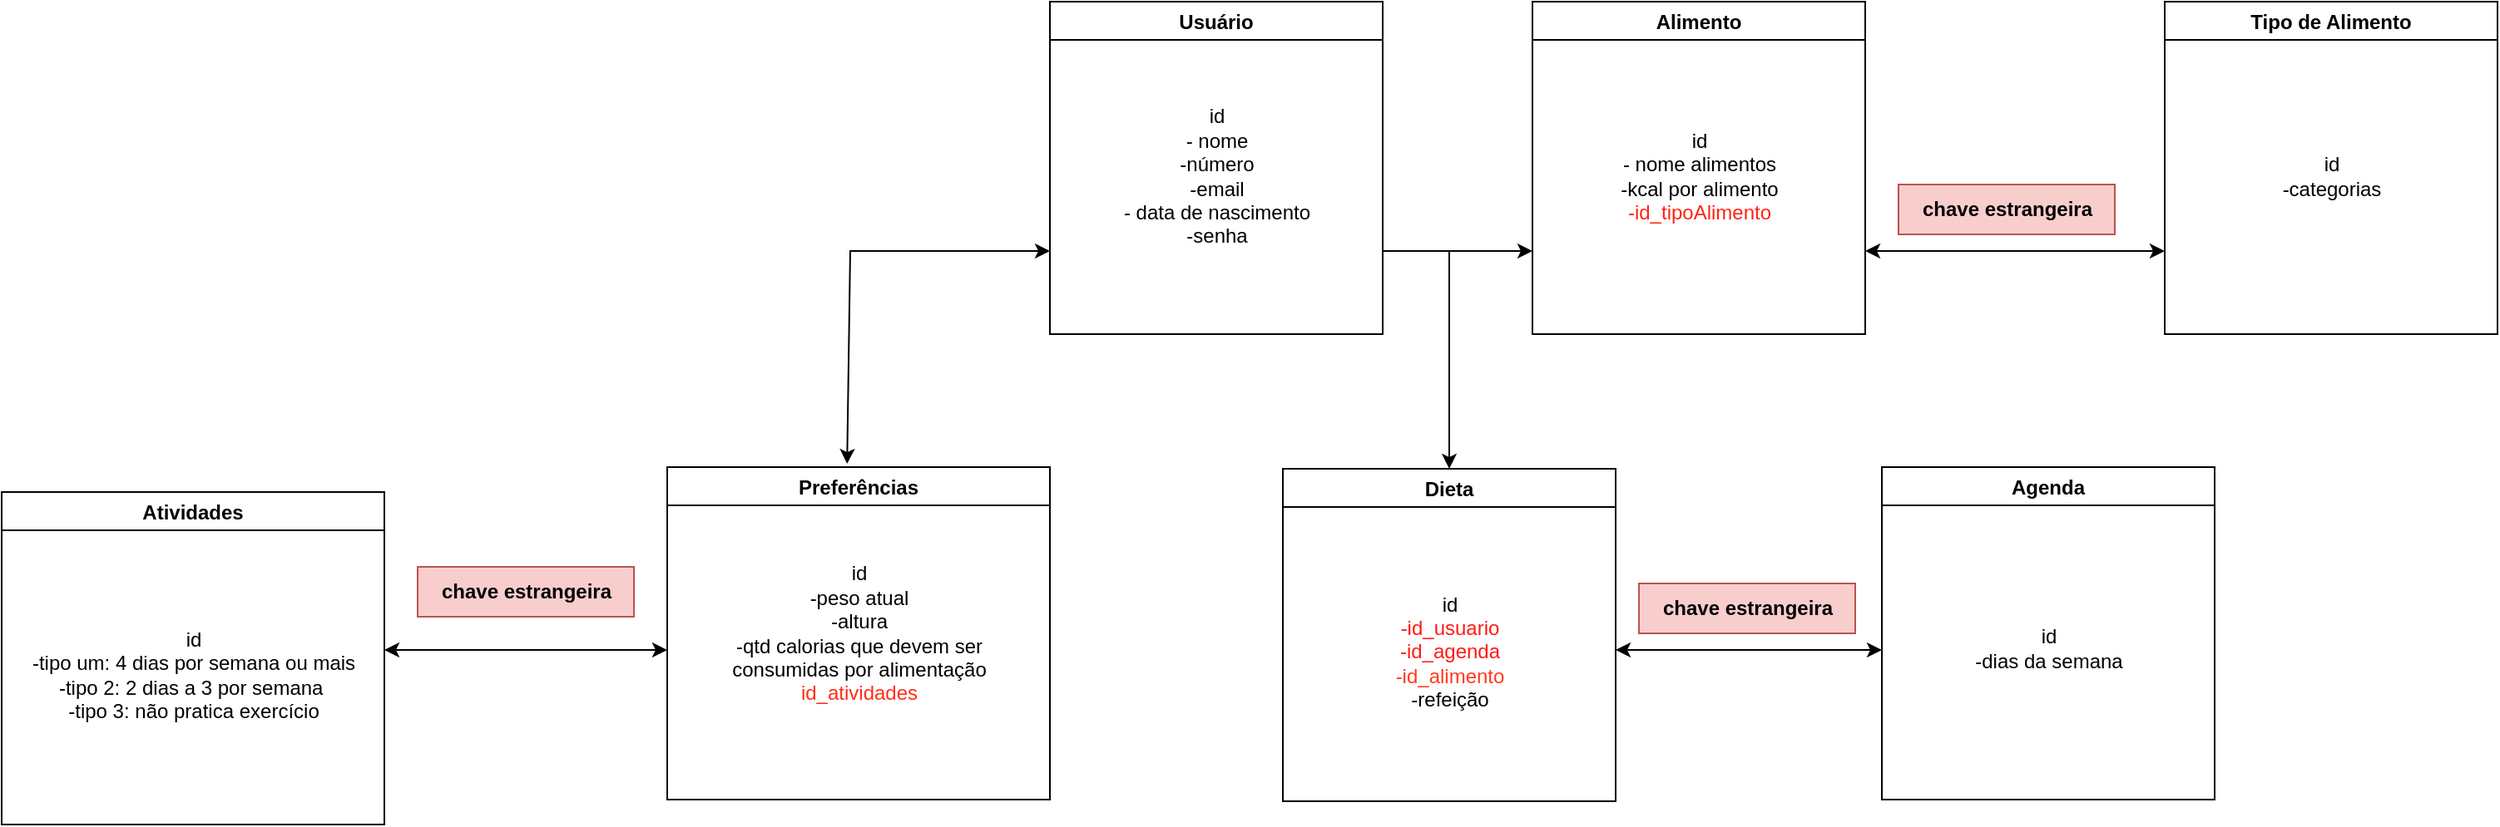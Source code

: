 <mxfile version="20.7.2" type="device"><diagram id="D7TlFocIKVH5g727k0Tv" name="Página-1"><mxGraphModel dx="1941" dy="616" grid="1" gridSize="10" guides="1" tooltips="1" connect="1" arrows="1" fold="1" page="1" pageScale="1" pageWidth="827" pageHeight="1169" math="0" shadow="0"><root><mxCell id="0"/><mxCell id="1" parent="0"/><mxCell id="6_ywHrAEWiwWeD_JIyDd-3" value="Usuário" style="swimlane;" parent="1" vertex="1"><mxGeometry x="60" y="90" width="200" height="200" as="geometry"/></mxCell><mxCell id="6_ywHrAEWiwWeD_JIyDd-18" value="id&lt;br&gt;- nome&lt;br&gt;-número&lt;br&gt;-email&lt;br&gt;- data de nascimento&lt;br&gt;-senha" style="text;html=1;align=center;verticalAlign=middle;resizable=0;points=[];autosize=1;strokeColor=none;fillColor=none;" parent="6_ywHrAEWiwWeD_JIyDd-3" vertex="1"><mxGeometry x="30" y="55" width="140" height="100" as="geometry"/></mxCell><mxCell id="6_ywHrAEWiwWeD_JIyDd-4" value="Alimento" style="swimlane;" parent="1" vertex="1"><mxGeometry x="350" y="90" width="200" height="200" as="geometry"/></mxCell><mxCell id="6_ywHrAEWiwWeD_JIyDd-21" value="id&lt;br&gt;- nome alimentos&lt;br&gt;-kcal por alimento&lt;br&gt;&lt;font color=&quot;#ff2414&quot;&gt;-id_tipoAlimento&lt;/font&gt;" style="text;html=1;align=center;verticalAlign=middle;resizable=0;points=[];autosize=1;strokeColor=none;fillColor=none;" parent="6_ywHrAEWiwWeD_JIyDd-4" vertex="1"><mxGeometry x="40" y="70" width="120" height="70" as="geometry"/></mxCell><mxCell id="6_ywHrAEWiwWeD_JIyDd-5" value="Tipo de Alimento" style="swimlane;" parent="1" vertex="1"><mxGeometry x="730" y="90" width="200" height="200" as="geometry"/></mxCell><mxCell id="6_ywHrAEWiwWeD_JIyDd-22" value="id&lt;br&gt;-categorias" style="text;html=1;align=center;verticalAlign=middle;resizable=0;points=[];autosize=1;strokeColor=none;fillColor=none;" parent="6_ywHrAEWiwWeD_JIyDd-5" vertex="1"><mxGeometry x="60" y="85" width="80" height="40" as="geometry"/></mxCell><mxCell id="6_ywHrAEWiwWeD_JIyDd-6" value="Dieta" style="swimlane;" parent="1" vertex="1"><mxGeometry x="200" y="371" width="200" height="200" as="geometry"/></mxCell><mxCell id="6_ywHrAEWiwWeD_JIyDd-23" value="id&lt;br&gt;&lt;font color=&quot;#ff1a12&quot;&gt;-id_usuario&lt;br&gt;-id_agenda&lt;br&gt;&lt;/font&gt;&lt;font color=&quot;#ff3a1c&quot;&gt;-id_alimento&lt;/font&gt;&lt;br&gt;-refeição" style="text;html=1;align=center;verticalAlign=middle;resizable=0;points=[];autosize=1;strokeColor=none;fillColor=none;rotation=0;" parent="6_ywHrAEWiwWeD_JIyDd-6" vertex="1"><mxGeometry x="55" y="65" width="90" height="90" as="geometry"/></mxCell><mxCell id="6_ywHrAEWiwWeD_JIyDd-7" value="Preferências" style="swimlane;" parent="1" vertex="1"><mxGeometry x="-170" y="370" width="230" height="200" as="geometry"/></mxCell><mxCell id="6_ywHrAEWiwWeD_JIyDd-20" value="id&lt;br&gt;-peso atual&lt;br&gt;-altura&lt;br&gt;-qtd calorias que devem ser &lt;br&gt;consumidas por alimentação&lt;br&gt;&lt;font color=&quot;#ff2e17&quot;&gt;id_atividades&lt;/font&gt;" style="text;html=1;align=center;verticalAlign=middle;resizable=0;points=[];autosize=1;strokeColor=none;fillColor=none;" parent="6_ywHrAEWiwWeD_JIyDd-7" vertex="1"><mxGeometry x="25" y="50" width="180" height="100" as="geometry"/></mxCell><mxCell id="6_ywHrAEWiwWeD_JIyDd-13" value="" style="endArrow=classic;html=1;rounded=0;entryX=0;entryY=0.75;entryDx=0;entryDy=0;exitX=1;exitY=0.75;exitDx=0;exitDy=0;" parent="1" source="6_ywHrAEWiwWeD_JIyDd-3" target="6_ywHrAEWiwWeD_JIyDd-4" edge="1"><mxGeometry width="50" height="50" relative="1" as="geometry"><mxPoint x="260" y="220" as="sourcePoint"/><mxPoint x="320" y="190" as="targetPoint"/></mxGeometry></mxCell><mxCell id="6_ywHrAEWiwWeD_JIyDd-16" value="" style="endArrow=classic;startArrow=classic;html=1;rounded=0;exitX=0.47;exitY=-0.01;exitDx=0;exitDy=0;exitPerimeter=0;entryX=0;entryY=0.75;entryDx=0;entryDy=0;" parent="1" source="6_ywHrAEWiwWeD_JIyDd-7" target="6_ywHrAEWiwWeD_JIyDd-3" edge="1"><mxGeometry width="50" height="50" relative="1" as="geometry"><mxPoint x="-60" y="350" as="sourcePoint"/><mxPoint x="60" y="210" as="targetPoint"/><Array as="points"><mxPoint x="-60" y="240"/></Array></mxGeometry></mxCell><mxCell id="6_ywHrAEWiwWeD_JIyDd-17" value="" style="endArrow=classic;html=1;rounded=0;entryX=0.5;entryY=0;entryDx=0;entryDy=0;" parent="1" target="6_ywHrAEWiwWeD_JIyDd-6" edge="1"><mxGeometry width="50" height="50" relative="1" as="geometry"><mxPoint x="300" y="240" as="sourcePoint"/><mxPoint x="320" y="280" as="targetPoint"/></mxGeometry></mxCell><mxCell id="6_ywHrAEWiwWeD_JIyDd-24" value="chave estrangeira" style="text;html=1;align=center;verticalAlign=middle;resizable=0;points=[];autosize=1;strokeColor=#b85450;fillColor=#f8cecc;fontStyle=1" parent="1" vertex="1"><mxGeometry x="570" y="200" width="130" height="30" as="geometry"/></mxCell><mxCell id="6_ywHrAEWiwWeD_JIyDd-25" value="" style="endArrow=classic;startArrow=classic;html=1;rounded=0;exitX=1;exitY=0.75;exitDx=0;exitDy=0;entryX=0;entryY=0.75;entryDx=0;entryDy=0;" parent="1" source="6_ywHrAEWiwWeD_JIyDd-4" target="6_ywHrAEWiwWeD_JIyDd-5" edge="1"><mxGeometry width="50" height="50" relative="1" as="geometry"><mxPoint x="590" y="290" as="sourcePoint"/><mxPoint x="640" y="240" as="targetPoint"/></mxGeometry></mxCell><mxCell id="sR-0DdmNfiIFfVrI5mnV-1" value="Atividades" style="swimlane;startSize=23;" parent="1" vertex="1"><mxGeometry x="-570" y="385" width="230" height="200" as="geometry"/></mxCell><mxCell id="sR-0DdmNfiIFfVrI5mnV-3" value="id&lt;br&gt;-tipo um: 4 dias por semana ou mais&lt;br&gt;-tipo 2: 2 dias a 3 por semana&amp;nbsp;&lt;br&gt;-tipo 3: não pratica exercício" style="text;html=1;align=center;verticalAlign=middle;resizable=0;points=[];autosize=1;strokeColor=none;fillColor=none;" parent="sR-0DdmNfiIFfVrI5mnV-1" vertex="1"><mxGeometry x="5" y="75" width="220" height="70" as="geometry"/></mxCell><mxCell id="sR-0DdmNfiIFfVrI5mnV-5" value="" style="endArrow=classic;startArrow=classic;html=1;rounded=0;" parent="1" edge="1"><mxGeometry width="50" height="50" relative="1" as="geometry"><mxPoint x="-340" y="480" as="sourcePoint"/><mxPoint x="-170" y="480" as="targetPoint"/></mxGeometry></mxCell><mxCell id="sR-0DdmNfiIFfVrI5mnV-6" value="chave estrangeira" style="text;html=1;align=center;verticalAlign=middle;resizable=0;points=[];autosize=1;strokeColor=#b85450;fillColor=#f8cecc;fontStyle=1" parent="1" vertex="1"><mxGeometry x="-320" y="430" width="130" height="30" as="geometry"/></mxCell><mxCell id="d7v8gahmsihjQqHvH5PN-1" value="Agenda" style="swimlane;" vertex="1" parent="1"><mxGeometry x="560" y="370" width="200" height="200" as="geometry"/></mxCell><mxCell id="d7v8gahmsihjQqHvH5PN-2" value="id&lt;br&gt;-dias da semana" style="text;html=1;align=center;verticalAlign=middle;resizable=0;points=[];autosize=1;strokeColor=none;fillColor=none;rotation=0;" vertex="1" parent="d7v8gahmsihjQqHvH5PN-1"><mxGeometry x="45" y="89" width="110" height="40" as="geometry"/></mxCell><mxCell id="d7v8gahmsihjQqHvH5PN-3" value="" style="endArrow=classic;startArrow=classic;html=1;rounded=0;fontColor=#FF1A12;" edge="1" parent="1"><mxGeometry width="50" height="50" relative="1" as="geometry"><mxPoint x="400" y="480" as="sourcePoint"/><mxPoint x="560" y="480" as="targetPoint"/></mxGeometry></mxCell><mxCell id="d7v8gahmsihjQqHvH5PN-4" value="chave estrangeira" style="text;html=1;align=center;verticalAlign=middle;resizable=0;points=[];autosize=1;strokeColor=#b85450;fillColor=#f8cecc;fontStyle=1" vertex="1" parent="1"><mxGeometry x="414" y="440" width="130" height="30" as="geometry"/></mxCell></root></mxGraphModel></diagram></mxfile>